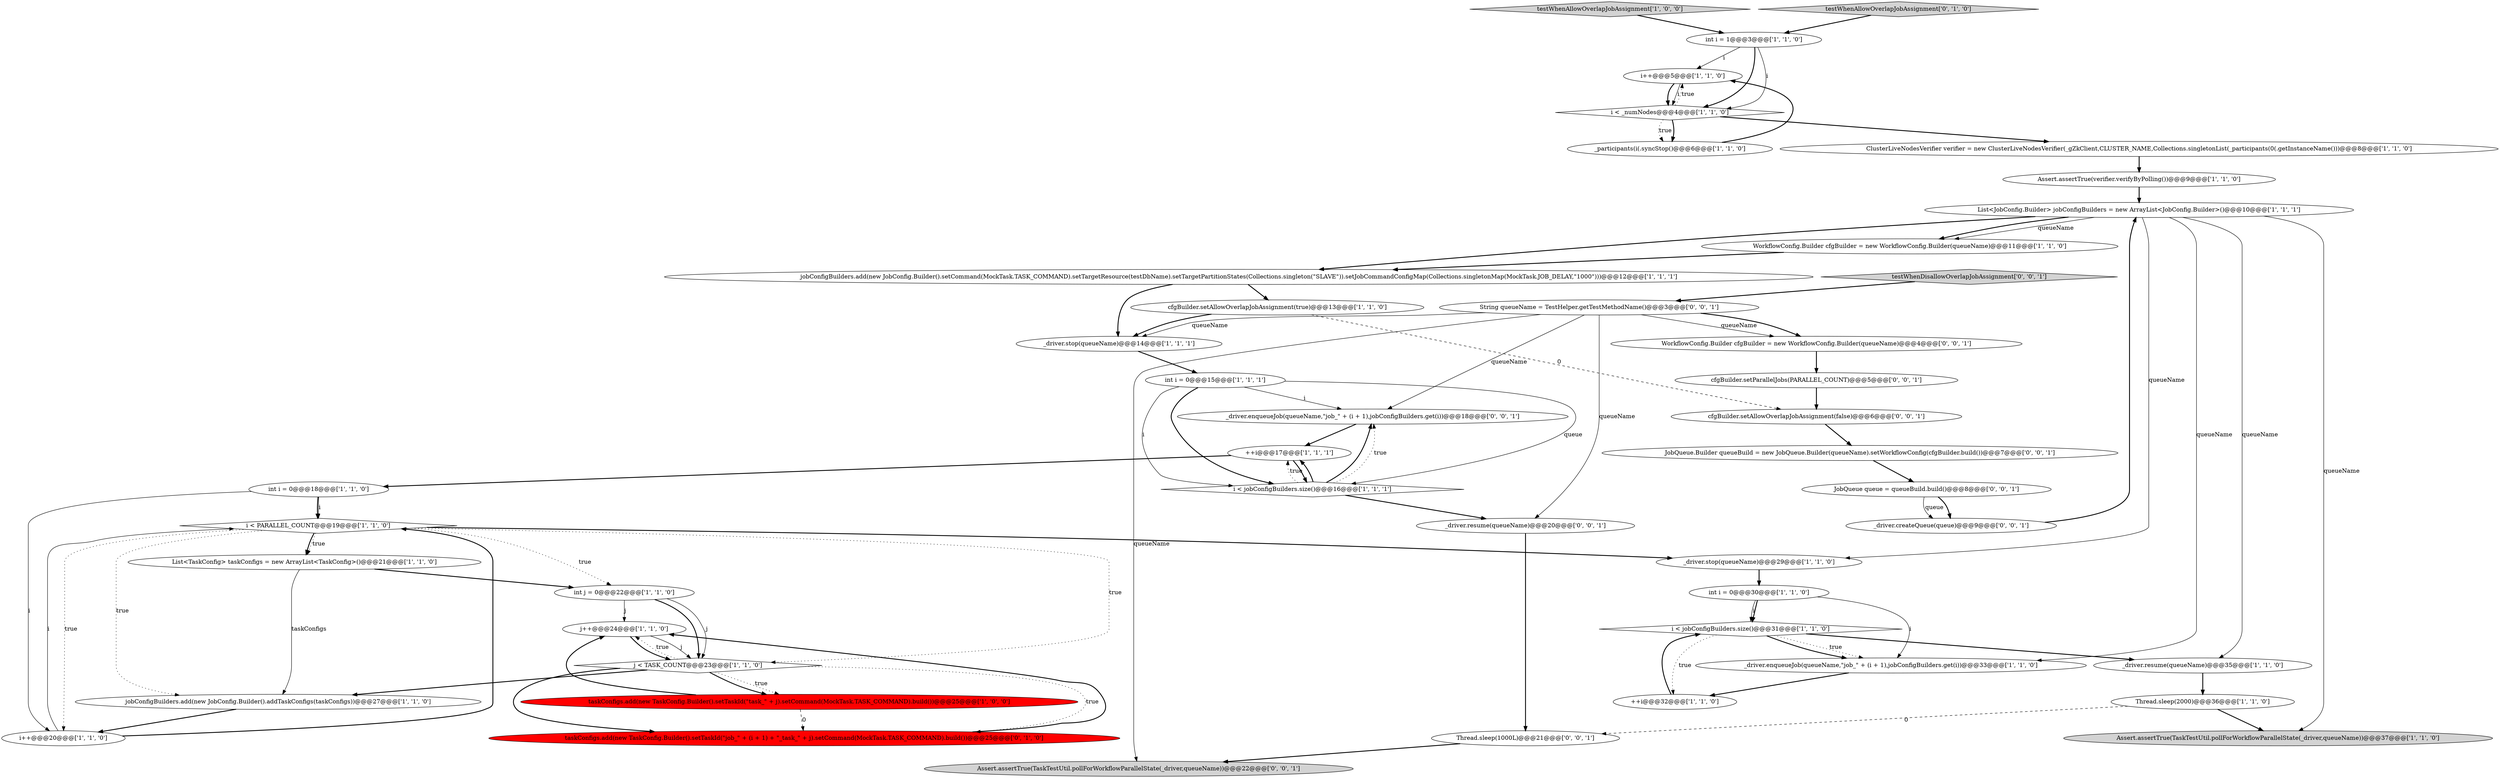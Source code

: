digraph {
1 [style = filled, label = "testWhenAllowOverlapJobAssignment['1', '0', '0']", fillcolor = lightgray, shape = diamond image = "AAA0AAABBB1BBB"];
26 [style = filled, label = "j++@@@24@@@['1', '1', '0']", fillcolor = white, shape = ellipse image = "AAA0AAABBB1BBB"];
41 [style = filled, label = "String queueName = TestHelper.getTestMethodName()@@@3@@@['0', '0', '1']", fillcolor = white, shape = ellipse image = "AAA0AAABBB3BBB"];
43 [style = filled, label = "_driver.enqueueJob(queueName,\"job_\" + (i + 1),jobConfigBuilders.get(i))@@@18@@@['0', '0', '1']", fillcolor = white, shape = ellipse image = "AAA0AAABBB3BBB"];
30 [style = filled, label = "ClusterLiveNodesVerifier verifier = new ClusterLiveNodesVerifier(_gZkClient,CLUSTER_NAME,Collections.singletonList(_participants(0(.getInstanceName()))@@@8@@@['1', '1', '0']", fillcolor = white, shape = ellipse image = "AAA0AAABBB1BBB"];
20 [style = filled, label = "int i = 0@@@15@@@['1', '1', '1']", fillcolor = white, shape = ellipse image = "AAA0AAABBB1BBB"];
39 [style = filled, label = "Thread.sleep(1000L)@@@21@@@['0', '0', '1']", fillcolor = white, shape = ellipse image = "AAA0AAABBB3BBB"];
42 [style = filled, label = "JobQueue.Builder queueBuild = new JobQueue.Builder(queueName).setWorkflowConfig(cfgBuilder.build())@@@7@@@['0', '0', '1']", fillcolor = white, shape = ellipse image = "AAA0AAABBB3BBB"];
29 [style = filled, label = "List<JobConfig.Builder> jobConfigBuilders = new ArrayList<JobConfig.Builder>()@@@10@@@['1', '1', '1']", fillcolor = white, shape = ellipse image = "AAA0AAABBB1BBB"];
34 [style = filled, label = "cfgBuilder.setParallelJobs(PARALLEL_COUNT)@@@5@@@['0', '0', '1']", fillcolor = white, shape = ellipse image = "AAA0AAABBB3BBB"];
23 [style = filled, label = "int i = 0@@@18@@@['1', '1', '0']", fillcolor = white, shape = ellipse image = "AAA0AAABBB1BBB"];
14 [style = filled, label = "i < jobConfigBuilders.size()@@@31@@@['1', '1', '0']", fillcolor = white, shape = diamond image = "AAA0AAABBB1BBB"];
12 [style = filled, label = "int i = 1@@@3@@@['1', '1', '0']", fillcolor = white, shape = ellipse image = "AAA0AAABBB1BBB"];
2 [style = filled, label = "_driver.stop(queueName)@@@29@@@['1', '1', '0']", fillcolor = white, shape = ellipse image = "AAA0AAABBB1BBB"];
22 [style = filled, label = "jobConfigBuilders.add(new JobConfig.Builder().setCommand(MockTask.TASK_COMMAND).setTargetResource(testDbName).setTargetPartitionStates(Collections.singleton(\"SLAVE\")).setJobCommandConfigMap(Collections.singletonMap(MockTask.JOB_DELAY,\"1000\")))@@@12@@@['1', '1', '1']", fillcolor = white, shape = ellipse image = "AAA0AAABBB1BBB"];
44 [style = filled, label = "JobQueue queue = queueBuild.build()@@@8@@@['0', '0', '1']", fillcolor = white, shape = ellipse image = "AAA0AAABBB3BBB"];
24 [style = filled, label = "_driver.stop(queueName)@@@14@@@['1', '1', '1']", fillcolor = white, shape = ellipse image = "AAA0AAABBB1BBB"];
35 [style = filled, label = "_driver.createQueue(queue)@@@9@@@['0', '0', '1']", fillcolor = white, shape = ellipse image = "AAA0AAABBB3BBB"];
32 [style = filled, label = "taskConfigs.add(new TaskConfig.Builder().setTaskId(\"job_\" + (i + 1) + \"_task_\" + j).setCommand(MockTask.TASK_COMMAND).build())@@@25@@@['0', '1', '0']", fillcolor = red, shape = ellipse image = "AAA1AAABBB2BBB"];
45 [style = filled, label = "WorkflowConfig.Builder cfgBuilder = new WorkflowConfig.Builder(queueName)@@@4@@@['0', '0', '1']", fillcolor = white, shape = ellipse image = "AAA0AAABBB3BBB"];
31 [style = filled, label = "_participants(i(.syncStop()@@@6@@@['1', '1', '0']", fillcolor = white, shape = ellipse image = "AAA0AAABBB1BBB"];
9 [style = filled, label = "_driver.resume(queueName)@@@35@@@['1', '1', '0']", fillcolor = white, shape = ellipse image = "AAA0AAABBB1BBB"];
37 [style = filled, label = "Assert.assertTrue(TaskTestUtil.pollForWorkflowParallelState(_driver,queueName))@@@22@@@['0', '0', '1']", fillcolor = lightgray, shape = ellipse image = "AAA0AAABBB3BBB"];
3 [style = filled, label = "++i@@@17@@@['1', '1', '1']", fillcolor = white, shape = ellipse image = "AAA0AAABBB1BBB"];
21 [style = filled, label = "cfgBuilder.setAllowOverlapJobAssignment(true)@@@13@@@['1', '1', '0']", fillcolor = white, shape = ellipse image = "AAA0AAABBB1BBB"];
4 [style = filled, label = "int j = 0@@@22@@@['1', '1', '0']", fillcolor = white, shape = ellipse image = "AAA0AAABBB1BBB"];
13 [style = filled, label = "i++@@@5@@@['1', '1', '0']", fillcolor = white, shape = ellipse image = "AAA0AAABBB1BBB"];
15 [style = filled, label = "++i@@@32@@@['1', '1', '0']", fillcolor = white, shape = ellipse image = "AAA0AAABBB1BBB"];
19 [style = filled, label = "_driver.enqueueJob(queueName,\"job_\" + (i + 1),jobConfigBuilders.get(i))@@@33@@@['1', '1', '0']", fillcolor = white, shape = ellipse image = "AAA0AAABBB1BBB"];
27 [style = filled, label = "Assert.assertTrue(verifier.verifyByPolling())@@@9@@@['1', '1', '0']", fillcolor = white, shape = ellipse image = "AAA0AAABBB1BBB"];
10 [style = filled, label = "taskConfigs.add(new TaskConfig.Builder().setTaskId(\"task_\" + j).setCommand(MockTask.TASK_COMMAND).build())@@@25@@@['1', '0', '0']", fillcolor = red, shape = ellipse image = "AAA1AAABBB1BBB"];
8 [style = filled, label = "i < PARALLEL_COUNT@@@19@@@['1', '1', '0']", fillcolor = white, shape = diamond image = "AAA0AAABBB1BBB"];
40 [style = filled, label = "testWhenDisallowOverlapJobAssignment['0', '0', '1']", fillcolor = lightgray, shape = diamond image = "AAA0AAABBB3BBB"];
7 [style = filled, label = "WorkflowConfig.Builder cfgBuilder = new WorkflowConfig.Builder(queueName)@@@11@@@['1', '1', '0']", fillcolor = white, shape = ellipse image = "AAA0AAABBB1BBB"];
28 [style = filled, label = "i < jobConfigBuilders.size()@@@16@@@['1', '1', '1']", fillcolor = white, shape = diamond image = "AAA0AAABBB1BBB"];
11 [style = filled, label = "int i = 0@@@30@@@['1', '1', '0']", fillcolor = white, shape = ellipse image = "AAA0AAABBB1BBB"];
36 [style = filled, label = "cfgBuilder.setAllowOverlapJobAssignment(false)@@@6@@@['0', '0', '1']", fillcolor = white, shape = ellipse image = "AAA0AAABBB3BBB"];
17 [style = filled, label = "Thread.sleep(2000)@@@36@@@['1', '1', '0']", fillcolor = white, shape = ellipse image = "AAA0AAABBB1BBB"];
38 [style = filled, label = "_driver.resume(queueName)@@@20@@@['0', '0', '1']", fillcolor = white, shape = ellipse image = "AAA0AAABBB3BBB"];
5 [style = filled, label = "jobConfigBuilders.add(new JobConfig.Builder().addTaskConfigs(taskConfigs))@@@27@@@['1', '1', '0']", fillcolor = white, shape = ellipse image = "AAA0AAABBB1BBB"];
0 [style = filled, label = "j < TASK_COUNT@@@23@@@['1', '1', '0']", fillcolor = white, shape = diamond image = "AAA0AAABBB1BBB"];
18 [style = filled, label = "i++@@@20@@@['1', '1', '0']", fillcolor = white, shape = ellipse image = "AAA0AAABBB1BBB"];
6 [style = filled, label = "Assert.assertTrue(TaskTestUtil.pollForWorkflowParallelState(_driver,queueName))@@@37@@@['1', '1', '0']", fillcolor = lightgray, shape = ellipse image = "AAA0AAABBB1BBB"];
16 [style = filled, label = "i < _numNodes@@@4@@@['1', '1', '0']", fillcolor = white, shape = diamond image = "AAA0AAABBB1BBB"];
33 [style = filled, label = "testWhenAllowOverlapJobAssignment['0', '1', '0']", fillcolor = lightgray, shape = diamond image = "AAA0AAABBB2BBB"];
25 [style = filled, label = "List<TaskConfig> taskConfigs = new ArrayList<TaskConfig>()@@@21@@@['1', '1', '0']", fillcolor = white, shape = ellipse image = "AAA0AAABBB1BBB"];
14->19 [style = dotted, label="true"];
16->13 [style = dotted, label="true"];
11->14 [style = bold, label=""];
44->35 [style = bold, label=""];
28->38 [style = bold, label=""];
21->24 [style = bold, label=""];
26->0 [style = solid, label="j"];
38->39 [style = bold, label=""];
8->4 [style = dotted, label="true"];
43->3 [style = bold, label=""];
42->44 [style = bold, label=""];
28->43 [style = bold, label=""];
10->32 [style = dashed, label="0"];
41->45 [style = solid, label="queueName"];
1->12 [style = bold, label=""];
14->9 [style = bold, label=""];
41->45 [style = bold, label=""];
8->0 [style = dotted, label="true"];
28->3 [style = bold, label=""];
19->15 [style = bold, label=""];
29->19 [style = solid, label="queueName"];
0->10 [style = dotted, label="true"];
30->27 [style = bold, label=""];
9->17 [style = bold, label=""];
10->26 [style = bold, label=""];
23->8 [style = bold, label=""];
32->26 [style = bold, label=""];
13->16 [style = bold, label=""];
21->36 [style = dashed, label="0"];
4->0 [style = bold, label=""];
29->2 [style = solid, label="queueName"];
24->20 [style = bold, label=""];
3->23 [style = bold, label=""];
26->0 [style = bold, label=""];
41->24 [style = solid, label="queueName"];
34->36 [style = bold, label=""];
29->7 [style = solid, label="queueName"];
8->18 [style = dotted, label="true"];
27->29 [style = bold, label=""];
0->26 [style = dotted, label="true"];
36->42 [style = bold, label=""];
13->16 [style = solid, label="i"];
39->37 [style = bold, label=""];
18->8 [style = solid, label="i"];
8->25 [style = dotted, label="true"];
17->39 [style = dashed, label="0"];
44->35 [style = solid, label="queue"];
35->29 [style = bold, label=""];
15->14 [style = bold, label=""];
17->6 [style = bold, label=""];
28->3 [style = dotted, label="true"];
31->13 [style = bold, label=""];
29->9 [style = solid, label="queueName"];
14->19 [style = bold, label=""];
5->18 [style = bold, label=""];
20->28 [style = solid, label="queue"];
20->43 [style = solid, label="i"];
33->12 [style = bold, label=""];
7->22 [style = bold, label=""];
3->28 [style = bold, label=""];
8->2 [style = bold, label=""];
16->31 [style = bold, label=""];
11->19 [style = solid, label="i"];
16->30 [style = bold, label=""];
11->14 [style = solid, label="i"];
28->43 [style = dotted, label="true"];
29->6 [style = solid, label="queueName"];
41->37 [style = solid, label="queueName"];
18->8 [style = bold, label=""];
0->32 [style = dotted, label="true"];
0->32 [style = bold, label=""];
16->31 [style = dotted, label="true"];
23->8 [style = solid, label="i"];
2->11 [style = bold, label=""];
0->5 [style = bold, label=""];
20->28 [style = solid, label="i"];
41->38 [style = solid, label="queueName"];
12->16 [style = solid, label="i"];
41->43 [style = solid, label="queueName"];
23->18 [style = solid, label="i"];
4->26 [style = solid, label="j"];
20->28 [style = bold, label=""];
22->21 [style = bold, label=""];
25->4 [style = bold, label=""];
12->16 [style = bold, label=""];
25->5 [style = solid, label="taskConfigs"];
14->15 [style = dotted, label="true"];
0->10 [style = bold, label=""];
8->5 [style = dotted, label="true"];
12->13 [style = solid, label="i"];
40->41 [style = bold, label=""];
29->7 [style = bold, label=""];
29->22 [style = bold, label=""];
22->24 [style = bold, label=""];
4->0 [style = solid, label="j"];
8->25 [style = bold, label=""];
45->34 [style = bold, label=""];
}
